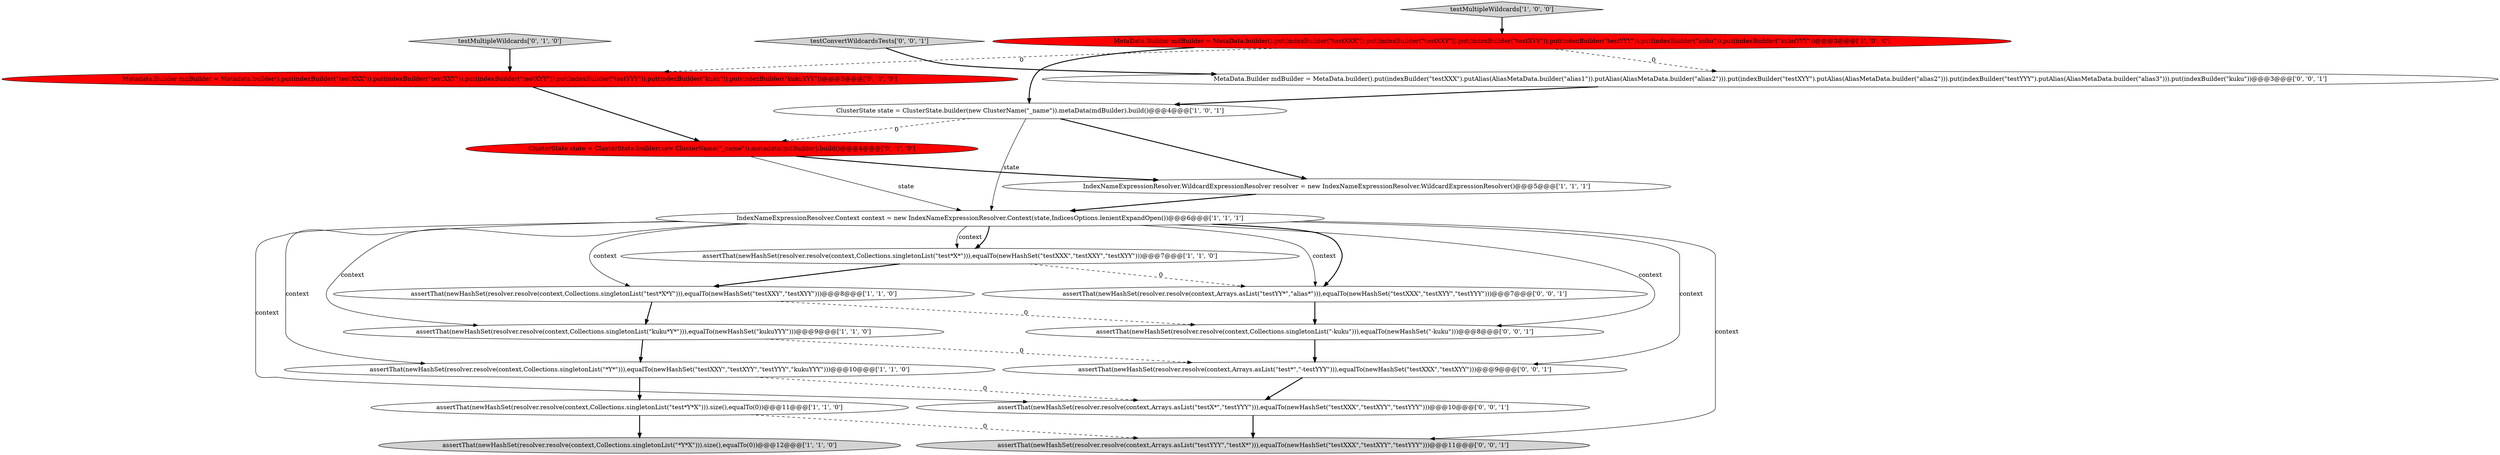 digraph {
16 [style = filled, label = "testConvertWildcardsTests['0', '0', '1']", fillcolor = lightgray, shape = diamond image = "AAA0AAABBB3BBB"];
10 [style = filled, label = "testMultipleWildcards['1', '0', '0']", fillcolor = lightgray, shape = diamond image = "AAA0AAABBB1BBB"];
8 [style = filled, label = "assertThat(newHashSet(resolver.resolve(context,Collections.singletonList(\"*Y*\"))),equalTo(newHashSet(\"testXXY\",\"testXYY\",\"testYYY\",\"kukuYYY\")))@@@10@@@['1', '1', '0']", fillcolor = white, shape = ellipse image = "AAA0AAABBB1BBB"];
3 [style = filled, label = "assertThat(newHashSet(resolver.resolve(context,Collections.singletonList(\"kuku*Y*\"))),equalTo(newHashSet(\"kukuYYY\")))@@@9@@@['1', '1', '0']", fillcolor = white, shape = ellipse image = "AAA0AAABBB1BBB"];
14 [style = filled, label = "assertThat(newHashSet(resolver.resolve(context,Arrays.asList(\"test*\",\"-testYYY\"))),equalTo(newHashSet(\"testXXX\",\"testXYY\")))@@@9@@@['0', '0', '1']", fillcolor = white, shape = ellipse image = "AAA0AAABBB3BBB"];
7 [style = filled, label = "assertThat(newHashSet(resolver.resolve(context,Collections.singletonList(\"test*Y*X\"))).size(),equalTo(0))@@@11@@@['1', '1', '0']", fillcolor = white, shape = ellipse image = "AAA0AAABBB1BBB"];
2 [style = filled, label = "assertThat(newHashSet(resolver.resolve(context,Collections.singletonList(\"test*X*Y\"))),equalTo(newHashSet(\"testXXY\",\"testXYY\")))@@@8@@@['1', '1', '0']", fillcolor = white, shape = ellipse image = "AAA0AAABBB1BBB"];
13 [style = filled, label = "Metadata.Builder mdBuilder = Metadata.builder().put(indexBuilder(\"testXXX\")).put(indexBuilder(\"testXXY\")).put(indexBuilder(\"testXYY\")).put(indexBuilder(\"testYYY\")).put(indexBuilder(\"kuku\")).put(indexBuilder(\"kukuYYY\"))@@@3@@@['0', '1', '0']", fillcolor = red, shape = ellipse image = "AAA1AAABBB2BBB"];
20 [style = filled, label = "MetaData.Builder mdBuilder = MetaData.builder().put(indexBuilder(\"testXXX\").putAlias(AliasMetaData.builder(\"alias1\")).putAlias(AliasMetaData.builder(\"alias2\"))).put(indexBuilder(\"testXYY\").putAlias(AliasMetaData.builder(\"alias2\"))).put(indexBuilder(\"testYYY\").putAlias(AliasMetaData.builder(\"alias3\"))).put(indexBuilder(\"kuku\"))@@@3@@@['0', '0', '1']", fillcolor = white, shape = ellipse image = "AAA0AAABBB3BBB"];
12 [style = filled, label = "ClusterState state = ClusterState.builder(new ClusterName(\"_name\")).metadata(mdBuilder).build()@@@4@@@['0', '1', '0']", fillcolor = red, shape = ellipse image = "AAA1AAABBB2BBB"];
19 [style = filled, label = "assertThat(newHashSet(resolver.resolve(context,Arrays.asList(\"testX*\",\"testYYY\"))),equalTo(newHashSet(\"testXXX\",\"testXYY\",\"testYYY\")))@@@10@@@['0', '0', '1']", fillcolor = white, shape = ellipse image = "AAA0AAABBB3BBB"];
18 [style = filled, label = "assertThat(newHashSet(resolver.resolve(context,Collections.singletonList(\"-kuku\"))),equalTo(newHashSet(\"-kuku\")))@@@8@@@['0', '0', '1']", fillcolor = white, shape = ellipse image = "AAA0AAABBB3BBB"];
1 [style = filled, label = "IndexNameExpressionResolver.Context context = new IndexNameExpressionResolver.Context(state,IndicesOptions.lenientExpandOpen())@@@6@@@['1', '1', '1']", fillcolor = white, shape = ellipse image = "AAA0AAABBB1BBB"];
6 [style = filled, label = "MetaData.Builder mdBuilder = MetaData.builder().put(indexBuilder(\"testXXX\")).put(indexBuilder(\"testXXY\")).put(indexBuilder(\"testXYY\")).put(indexBuilder(\"testYYY\")).put(indexBuilder(\"kuku\")).put(indexBuilder(\"kukuYYY\"))@@@3@@@['1', '0', '0']", fillcolor = red, shape = ellipse image = "AAA1AAABBB1BBB"];
11 [style = filled, label = "testMultipleWildcards['0', '1', '0']", fillcolor = lightgray, shape = diamond image = "AAA0AAABBB2BBB"];
17 [style = filled, label = "assertThat(newHashSet(resolver.resolve(context,Arrays.asList(\"testYYY\",\"testX*\"))),equalTo(newHashSet(\"testXXX\",\"testXYY\",\"testYYY\")))@@@11@@@['0', '0', '1']", fillcolor = lightgray, shape = ellipse image = "AAA0AAABBB3BBB"];
0 [style = filled, label = "ClusterState state = ClusterState.builder(new ClusterName(\"_name\")).metaData(mdBuilder).build()@@@4@@@['1', '0', '1']", fillcolor = white, shape = ellipse image = "AAA0AAABBB1BBB"];
5 [style = filled, label = "assertThat(newHashSet(resolver.resolve(context,Collections.singletonList(\"test*X*\"))),equalTo(newHashSet(\"testXXX\",\"testXXY\",\"testXYY\")))@@@7@@@['1', '1', '0']", fillcolor = white, shape = ellipse image = "AAA0AAABBB1BBB"];
9 [style = filled, label = "IndexNameExpressionResolver.WildcardExpressionResolver resolver = new IndexNameExpressionResolver.WildcardExpressionResolver()@@@5@@@['1', '1', '1']", fillcolor = white, shape = ellipse image = "AAA0AAABBB1BBB"];
15 [style = filled, label = "assertThat(newHashSet(resolver.resolve(context,Arrays.asList(\"testYY*\",\"alias*\"))),equalTo(newHashSet(\"testXXX\",\"testXYY\",\"testYYY\")))@@@7@@@['0', '0', '1']", fillcolor = white, shape = ellipse image = "AAA0AAABBB3BBB"];
4 [style = filled, label = "assertThat(newHashSet(resolver.resolve(context,Collections.singletonList(\"*Y*X\"))).size(),equalTo(0))@@@12@@@['1', '1', '0']", fillcolor = lightgray, shape = ellipse image = "AAA0AAABBB1BBB"];
1->5 [style = bold, label=""];
1->2 [style = solid, label="context"];
8->19 [style = dashed, label="0"];
0->9 [style = bold, label=""];
6->20 [style = dashed, label="0"];
7->17 [style = dashed, label="0"];
1->15 [style = bold, label=""];
2->3 [style = bold, label=""];
20->0 [style = bold, label=""];
1->3 [style = solid, label="context"];
1->19 [style = solid, label="context"];
14->19 [style = bold, label=""];
1->17 [style = solid, label="context"];
6->0 [style = bold, label=""];
19->17 [style = bold, label=""];
7->4 [style = bold, label=""];
1->5 [style = solid, label="context"];
1->14 [style = solid, label="context"];
0->12 [style = dashed, label="0"];
12->9 [style = bold, label=""];
15->18 [style = bold, label=""];
10->6 [style = bold, label=""];
8->7 [style = bold, label=""];
5->2 [style = bold, label=""];
1->8 [style = solid, label="context"];
13->12 [style = bold, label=""];
6->13 [style = dashed, label="0"];
1->15 [style = solid, label="context"];
3->8 [style = bold, label=""];
11->13 [style = bold, label=""];
2->18 [style = dashed, label="0"];
1->18 [style = solid, label="context"];
3->14 [style = dashed, label="0"];
9->1 [style = bold, label=""];
5->15 [style = dashed, label="0"];
16->20 [style = bold, label=""];
12->1 [style = solid, label="state"];
18->14 [style = bold, label=""];
0->1 [style = solid, label="state"];
}
